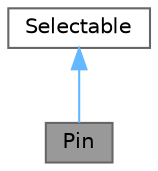 digraph "Pin"
{
 // LATEX_PDF_SIZE
  bgcolor="transparent";
  edge [fontname=Helvetica,fontsize=10,labelfontname=Helvetica,labelfontsize=10];
  node [fontname=Helvetica,fontsize=10,shape=box,height=0.2,width=0.4];
  Node1 [id="Node000001",label="Pin",height=0.2,width=0.4,color="gray40", fillcolor="grey60", style="filled", fontcolor="black",tooltip="Naive fallback solution for low level pin access."];
  Node2 -> Node1 [id="edge1_Node000001_Node000002",dir="back",color="steelblue1",style="solid",tooltip=" "];
  Node2 [id="Node000002",label="Selectable",height=0.2,width=0.4,color="gray40", fillcolor="white", style="filled",URL="$dd/da1/class_selectable.html",tooltip="Abstract class for \"selectable\" things."];
}
